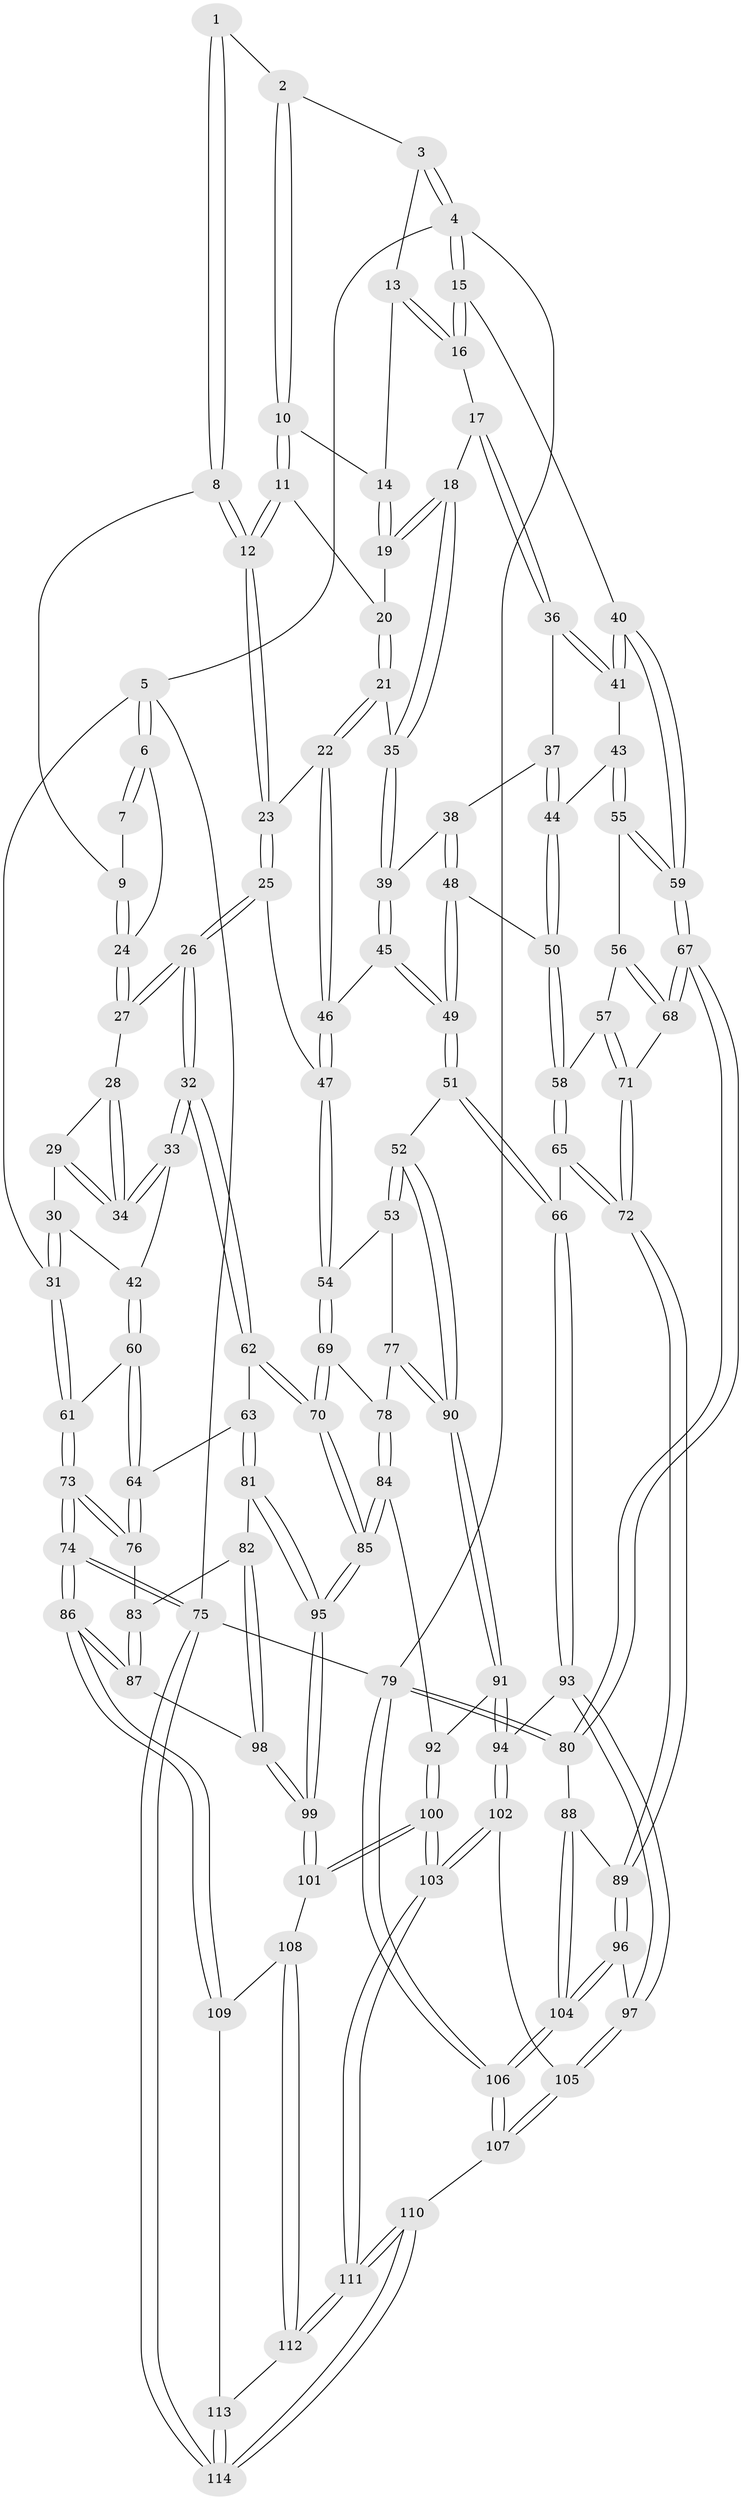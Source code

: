 // coarse degree distribution, {3: 0.10126582278481013, 4: 0.379746835443038, 6: 0.0759493670886076, 5: 0.43037974683544306, 2: 0.012658227848101266}
// Generated by graph-tools (version 1.1) at 2025/52/02/27/25 19:52:36]
// undirected, 114 vertices, 282 edges
graph export_dot {
graph [start="1"]
  node [color=gray90,style=filled];
  1 [pos="+0.38467611067714375+0"];
  2 [pos="+0.5811985780541342+0"];
  3 [pos="+1+0"];
  4 [pos="+1+0"];
  5 [pos="+0+0"];
  6 [pos="+0+0"];
  7 [pos="+0.2031379055670997+0"];
  8 [pos="+0.409529959783315+0.18253315266477715"];
  9 [pos="+0.33394862703320966+0.17225386208671067"];
  10 [pos="+0.6094432776136135+0.06790387613834456"];
  11 [pos="+0.6057507418291919+0.08428312386377161"];
  12 [pos="+0.48755122432521875+0.20735210248602642"];
  13 [pos="+0.8786497046097902+0.0960356977642665"];
  14 [pos="+0.8687357777439302+0.10522405527355248"];
  15 [pos="+1+0.21309284893833894"];
  16 [pos="+1+0.18684083500508514"];
  17 [pos="+0.8693134710008661+0.26378843284041364"];
  18 [pos="+0.847259821817936+0.24870969494162"];
  19 [pos="+0.8455265241705413+0.23590334593575416"];
  20 [pos="+0.6162382138238894+0.09881558023967833"];
  21 [pos="+0.7162551722919244+0.31473354310989676"];
  22 [pos="+0.6397111677376022+0.35397466393246635"];
  23 [pos="+0.48993853815554195+0.2935090411106533"];
  24 [pos="+0.2853636785395958+0.20907009367858093"];
  25 [pos="+0.4083306568868859+0.4279374260981934"];
  26 [pos="+0.3982449887972762+0.4331212545676977"];
  27 [pos="+0.2606915623471643+0.23495742807901376"];
  28 [pos="+0.2524064767165878+0.2370043732402636"];
  29 [pos="+0.20931651491126216+0.24141159781865798"];
  30 [pos="+0.128180072765059+0.24428186424738196"];
  31 [pos="+0+0.1191322927637467"];
  32 [pos="+0.36358254024038883+0.4710635251425096"];
  33 [pos="+0.24836528208275668+0.43772004453006874"];
  34 [pos="+0.24834912594467667+0.4373871308310851"];
  35 [pos="+0.7232955127795399+0.31624352987757876"];
  36 [pos="+0.8979449926151222+0.3048983947632614"];
  37 [pos="+0.8670619074546847+0.3647955381422278"];
  38 [pos="+0.765741892278001+0.38981325349243456"];
  39 [pos="+0.7471677476519777+0.36313796046291835"];
  40 [pos="+1+0.3137899992442491"];
  41 [pos="+0.9786571271618079+0.34501101365848713"];
  42 [pos="+0.20521511035005213+0.43488607618561137"];
  43 [pos="+0.9301189627181341+0.45422807495610196"];
  44 [pos="+0.8626199780272977+0.4450829665911876"];
  45 [pos="+0.6873531610585335+0.4543832607419538"];
  46 [pos="+0.631353923986467+0.41926227452431863"];
  47 [pos="+0.5696736697414394+0.49441573849014114"];
  48 [pos="+0.791337203729031+0.46929691757461817"];
  49 [pos="+0.7496783977552002+0.524147099172622"];
  50 [pos="+0.824308538309937+0.4648593910036789"];
  51 [pos="+0.73503200629343+0.576507131542401"];
  52 [pos="+0.6917061045548883+0.576638479975405"];
  53 [pos="+0.6166994135815634+0.5371217340423398"];
  54 [pos="+0.5737722520814766+0.5026816629418506"];
  55 [pos="+0.9530374136934007+0.49284558956614455"];
  56 [pos="+0.9503114084108902+0.4975186265606996"];
  57 [pos="+0.892963167076998+0.545773090612333"];
  58 [pos="+0.892062970349691+0.5458867478655482"];
  59 [pos="+1+0.5273349503527529"];
  60 [pos="+0.15963567570645526+0.4599743917158309"];
  61 [pos="+0+0.2947158305541299"];
  62 [pos="+0.35531190232709886+0.5555071182440469"];
  63 [pos="+0.13028920810892197+0.5568899409947714"];
  64 [pos="+0.1270255227659491+0.5542013227637262"];
  65 [pos="+0.8100891893382723+0.613662732658011"];
  66 [pos="+0.7524305775639483+0.599577018665502"];
  67 [pos="+1+0.6735662993517278"];
  68 [pos="+0.9629035350741892+0.6080822214836634"];
  69 [pos="+0.5365504027483795+0.5744953221003075"];
  70 [pos="+0.3593994056134972+0.6009753210414189"];
  71 [pos="+0.9453052611476125+0.6113270511984287"];
  72 [pos="+0.8760974768980108+0.666206159064569"];
  73 [pos="+0+0.5087126898389616"];
  74 [pos="+0+1"];
  75 [pos="+0+1"];
  76 [pos="+0.08497172978276951+0.5651114418398462"];
  77 [pos="+0.5650451463824328+0.6289571520139883"];
  78 [pos="+0.5420199922139511+0.6150035303368888"];
  79 [pos="+1+1"];
  80 [pos="+1+0.7059865543503104"];
  81 [pos="+0.19454003746606743+0.6613136275412396"];
  82 [pos="+0.1476127852764767+0.6941164734257663"];
  83 [pos="+0.08198232811546873+0.6071607622184502"];
  84 [pos="+0.4256799526536558+0.6750968776293498"];
  85 [pos="+0.35656690875615077+0.6516677210481066"];
  86 [pos="+0+0.9662772286847822"];
  87 [pos="+0.03969582662580606+0.7746239590740027"];
  88 [pos="+0.9395162215825161+0.7365972395103848"];
  89 [pos="+0.8831668629133557+0.691413973964947"];
  90 [pos="+0.5963158358621571+0.6706254887193066"];
  91 [pos="+0.5911387904256946+0.6979507133632809"];
  92 [pos="+0.4941360688783785+0.7198363435683605"];
  93 [pos="+0.7180138163908321+0.7677261576330482"];
  94 [pos="+0.6612615234218805+0.7749936796900605"];
  95 [pos="+0.33123095925121726+0.6813900292399051"];
  96 [pos="+0.7739398865215574+0.800643425746572"];
  97 [pos="+0.7378784695951299+0.78193657361386"];
  98 [pos="+0.10165282419574247+0.7371525178599647"];
  99 [pos="+0.3124795151427865+0.7894288758433116"];
  100 [pos="+0.5243330262791844+0.8943073777403232"];
  101 [pos="+0.31222144414540465+0.7960929427193947"];
  102 [pos="+0.6087419550502038+0.8364499310346094"];
  103 [pos="+0.531189150109904+0.9026093360126336"];
  104 [pos="+0.8648389602724688+0.9231754786861278"];
  105 [pos="+0.6940479942394572+0.8940495175021118"];
  106 [pos="+0.968167001248999+1"];
  107 [pos="+0.7808428850138821+1"];
  108 [pos="+0.29909113604670706+0.8173090534075168"];
  109 [pos="+0.24418263333863688+0.8710377064352259"];
  110 [pos="+0.5438436552198902+1"];
  111 [pos="+0.5408325742652583+1"];
  112 [pos="+0.4162131101189637+1"];
  113 [pos="+0.2570143376708579+0.9001916747507659"];
  114 [pos="+0.3569767775143262+1"];
  1 -- 2;
  1 -- 8;
  1 -- 8;
  2 -- 3;
  2 -- 10;
  2 -- 10;
  3 -- 4;
  3 -- 4;
  3 -- 13;
  4 -- 5;
  4 -- 15;
  4 -- 15;
  4 -- 79;
  5 -- 6;
  5 -- 6;
  5 -- 31;
  5 -- 75;
  6 -- 7;
  6 -- 7;
  6 -- 24;
  7 -- 9;
  8 -- 9;
  8 -- 12;
  8 -- 12;
  9 -- 24;
  9 -- 24;
  10 -- 11;
  10 -- 11;
  10 -- 14;
  11 -- 12;
  11 -- 12;
  11 -- 20;
  12 -- 23;
  12 -- 23;
  13 -- 14;
  13 -- 16;
  13 -- 16;
  14 -- 19;
  14 -- 19;
  15 -- 16;
  15 -- 16;
  15 -- 40;
  16 -- 17;
  17 -- 18;
  17 -- 36;
  17 -- 36;
  18 -- 19;
  18 -- 19;
  18 -- 35;
  18 -- 35;
  19 -- 20;
  20 -- 21;
  20 -- 21;
  21 -- 22;
  21 -- 22;
  21 -- 35;
  22 -- 23;
  22 -- 46;
  22 -- 46;
  23 -- 25;
  23 -- 25;
  24 -- 27;
  24 -- 27;
  25 -- 26;
  25 -- 26;
  25 -- 47;
  26 -- 27;
  26 -- 27;
  26 -- 32;
  26 -- 32;
  27 -- 28;
  28 -- 29;
  28 -- 34;
  28 -- 34;
  29 -- 30;
  29 -- 34;
  29 -- 34;
  30 -- 31;
  30 -- 31;
  30 -- 42;
  31 -- 61;
  31 -- 61;
  32 -- 33;
  32 -- 33;
  32 -- 62;
  32 -- 62;
  33 -- 34;
  33 -- 34;
  33 -- 42;
  35 -- 39;
  35 -- 39;
  36 -- 37;
  36 -- 41;
  36 -- 41;
  37 -- 38;
  37 -- 44;
  37 -- 44;
  38 -- 39;
  38 -- 48;
  38 -- 48;
  39 -- 45;
  39 -- 45;
  40 -- 41;
  40 -- 41;
  40 -- 59;
  40 -- 59;
  41 -- 43;
  42 -- 60;
  42 -- 60;
  43 -- 44;
  43 -- 55;
  43 -- 55;
  44 -- 50;
  44 -- 50;
  45 -- 46;
  45 -- 49;
  45 -- 49;
  46 -- 47;
  46 -- 47;
  47 -- 54;
  47 -- 54;
  48 -- 49;
  48 -- 49;
  48 -- 50;
  49 -- 51;
  49 -- 51;
  50 -- 58;
  50 -- 58;
  51 -- 52;
  51 -- 66;
  51 -- 66;
  52 -- 53;
  52 -- 53;
  52 -- 90;
  52 -- 90;
  53 -- 54;
  53 -- 77;
  54 -- 69;
  54 -- 69;
  55 -- 56;
  55 -- 59;
  55 -- 59;
  56 -- 57;
  56 -- 68;
  56 -- 68;
  57 -- 58;
  57 -- 71;
  57 -- 71;
  58 -- 65;
  58 -- 65;
  59 -- 67;
  59 -- 67;
  60 -- 61;
  60 -- 64;
  60 -- 64;
  61 -- 73;
  61 -- 73;
  62 -- 63;
  62 -- 70;
  62 -- 70;
  63 -- 64;
  63 -- 81;
  63 -- 81;
  64 -- 76;
  64 -- 76;
  65 -- 66;
  65 -- 72;
  65 -- 72;
  66 -- 93;
  66 -- 93;
  67 -- 68;
  67 -- 68;
  67 -- 80;
  67 -- 80;
  68 -- 71;
  69 -- 70;
  69 -- 70;
  69 -- 78;
  70 -- 85;
  70 -- 85;
  71 -- 72;
  71 -- 72;
  72 -- 89;
  72 -- 89;
  73 -- 74;
  73 -- 74;
  73 -- 76;
  73 -- 76;
  74 -- 75;
  74 -- 75;
  74 -- 86;
  74 -- 86;
  75 -- 114;
  75 -- 114;
  75 -- 79;
  76 -- 83;
  77 -- 78;
  77 -- 90;
  77 -- 90;
  78 -- 84;
  78 -- 84;
  79 -- 80;
  79 -- 80;
  79 -- 106;
  79 -- 106;
  80 -- 88;
  81 -- 82;
  81 -- 95;
  81 -- 95;
  82 -- 83;
  82 -- 98;
  82 -- 98;
  83 -- 87;
  83 -- 87;
  84 -- 85;
  84 -- 85;
  84 -- 92;
  85 -- 95;
  85 -- 95;
  86 -- 87;
  86 -- 87;
  86 -- 109;
  86 -- 109;
  87 -- 98;
  88 -- 89;
  88 -- 104;
  88 -- 104;
  89 -- 96;
  89 -- 96;
  90 -- 91;
  90 -- 91;
  91 -- 92;
  91 -- 94;
  91 -- 94;
  92 -- 100;
  92 -- 100;
  93 -- 94;
  93 -- 97;
  93 -- 97;
  94 -- 102;
  94 -- 102;
  95 -- 99;
  95 -- 99;
  96 -- 97;
  96 -- 104;
  96 -- 104;
  97 -- 105;
  97 -- 105;
  98 -- 99;
  98 -- 99;
  99 -- 101;
  99 -- 101;
  100 -- 101;
  100 -- 101;
  100 -- 103;
  100 -- 103;
  101 -- 108;
  102 -- 103;
  102 -- 103;
  102 -- 105;
  103 -- 111;
  103 -- 111;
  104 -- 106;
  104 -- 106;
  105 -- 107;
  105 -- 107;
  106 -- 107;
  106 -- 107;
  107 -- 110;
  108 -- 109;
  108 -- 112;
  108 -- 112;
  109 -- 113;
  110 -- 111;
  110 -- 111;
  110 -- 114;
  110 -- 114;
  111 -- 112;
  111 -- 112;
  112 -- 113;
  113 -- 114;
  113 -- 114;
}
